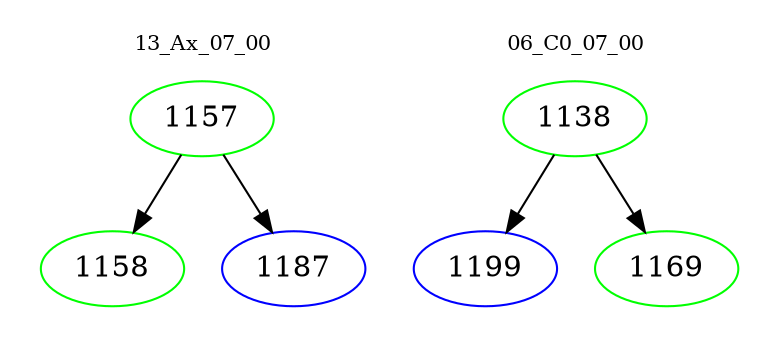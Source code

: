 digraph{
subgraph cluster_0 {
color = white
label = "13_Ax_07_00";
fontsize=10;
T0_1157 [label="1157", color="green"]
T0_1157 -> T0_1158 [color="black"]
T0_1158 [label="1158", color="green"]
T0_1157 -> T0_1187 [color="black"]
T0_1187 [label="1187", color="blue"]
}
subgraph cluster_1 {
color = white
label = "06_C0_07_00";
fontsize=10;
T1_1138 [label="1138", color="green"]
T1_1138 -> T1_1199 [color="black"]
T1_1199 [label="1199", color="blue"]
T1_1138 -> T1_1169 [color="black"]
T1_1169 [label="1169", color="green"]
}
}
